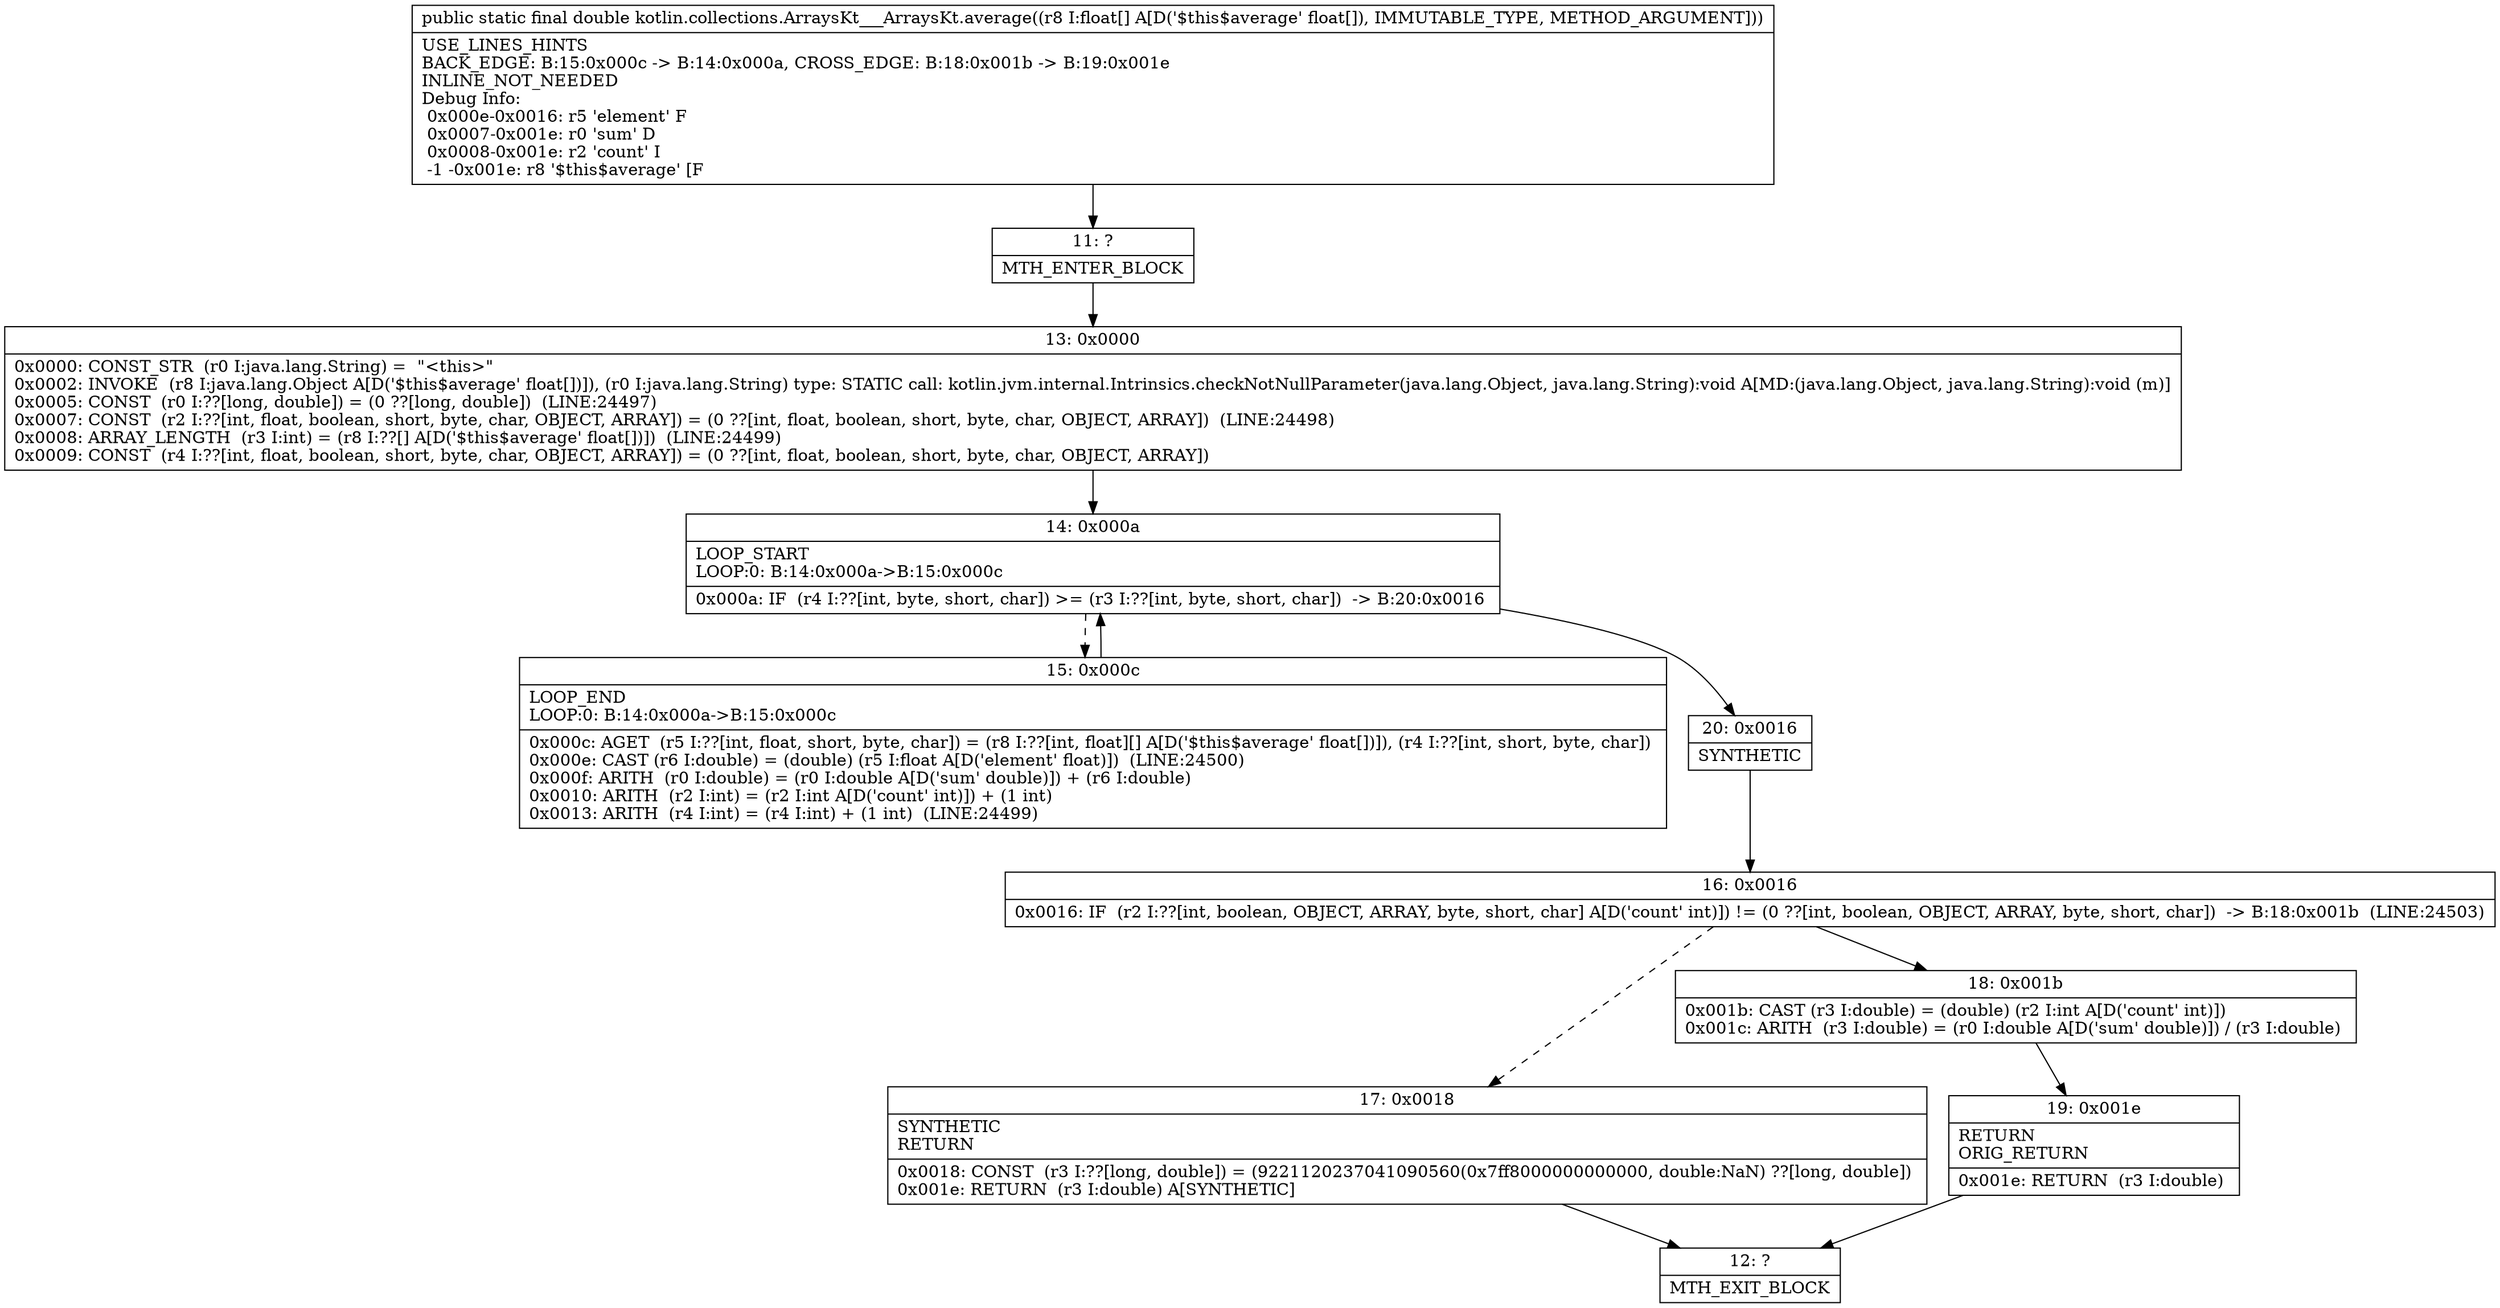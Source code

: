 digraph "CFG forkotlin.collections.ArraysKt___ArraysKt.average([F)D" {
Node_11 [shape=record,label="{11\:\ ?|MTH_ENTER_BLOCK\l}"];
Node_13 [shape=record,label="{13\:\ 0x0000|0x0000: CONST_STR  (r0 I:java.lang.String) =  \"\<this\>\" \l0x0002: INVOKE  (r8 I:java.lang.Object A[D('$this$average' float[])]), (r0 I:java.lang.String) type: STATIC call: kotlin.jvm.internal.Intrinsics.checkNotNullParameter(java.lang.Object, java.lang.String):void A[MD:(java.lang.Object, java.lang.String):void (m)]\l0x0005: CONST  (r0 I:??[long, double]) = (0 ??[long, double])  (LINE:24497)\l0x0007: CONST  (r2 I:??[int, float, boolean, short, byte, char, OBJECT, ARRAY]) = (0 ??[int, float, boolean, short, byte, char, OBJECT, ARRAY])  (LINE:24498)\l0x0008: ARRAY_LENGTH  (r3 I:int) = (r8 I:??[] A[D('$this$average' float[])])  (LINE:24499)\l0x0009: CONST  (r4 I:??[int, float, boolean, short, byte, char, OBJECT, ARRAY]) = (0 ??[int, float, boolean, short, byte, char, OBJECT, ARRAY]) \l}"];
Node_14 [shape=record,label="{14\:\ 0x000a|LOOP_START\lLOOP:0: B:14:0x000a\-\>B:15:0x000c\l|0x000a: IF  (r4 I:??[int, byte, short, char]) \>= (r3 I:??[int, byte, short, char])  \-\> B:20:0x0016 \l}"];
Node_15 [shape=record,label="{15\:\ 0x000c|LOOP_END\lLOOP:0: B:14:0x000a\-\>B:15:0x000c\l|0x000c: AGET  (r5 I:??[int, float, short, byte, char]) = (r8 I:??[int, float][] A[D('$this$average' float[])]), (r4 I:??[int, short, byte, char]) \l0x000e: CAST (r6 I:double) = (double) (r5 I:float A[D('element' float)])  (LINE:24500)\l0x000f: ARITH  (r0 I:double) = (r0 I:double A[D('sum' double)]) + (r6 I:double) \l0x0010: ARITH  (r2 I:int) = (r2 I:int A[D('count' int)]) + (1 int) \l0x0013: ARITH  (r4 I:int) = (r4 I:int) + (1 int)  (LINE:24499)\l}"];
Node_20 [shape=record,label="{20\:\ 0x0016|SYNTHETIC\l}"];
Node_16 [shape=record,label="{16\:\ 0x0016|0x0016: IF  (r2 I:??[int, boolean, OBJECT, ARRAY, byte, short, char] A[D('count' int)]) != (0 ??[int, boolean, OBJECT, ARRAY, byte, short, char])  \-\> B:18:0x001b  (LINE:24503)\l}"];
Node_17 [shape=record,label="{17\:\ 0x0018|SYNTHETIC\lRETURN\l|0x0018: CONST  (r3 I:??[long, double]) = (9221120237041090560(0x7ff8000000000000, double:NaN) ??[long, double]) \l0x001e: RETURN  (r3 I:double) A[SYNTHETIC]\l}"];
Node_12 [shape=record,label="{12\:\ ?|MTH_EXIT_BLOCK\l}"];
Node_18 [shape=record,label="{18\:\ 0x001b|0x001b: CAST (r3 I:double) = (double) (r2 I:int A[D('count' int)]) \l0x001c: ARITH  (r3 I:double) = (r0 I:double A[D('sum' double)]) \/ (r3 I:double) \l}"];
Node_19 [shape=record,label="{19\:\ 0x001e|RETURN\lORIG_RETURN\l|0x001e: RETURN  (r3 I:double) \l}"];
MethodNode[shape=record,label="{public static final double kotlin.collections.ArraysKt___ArraysKt.average((r8 I:float[] A[D('$this$average' float[]), IMMUTABLE_TYPE, METHOD_ARGUMENT]))  | USE_LINES_HINTS\lBACK_EDGE: B:15:0x000c \-\> B:14:0x000a, CROSS_EDGE: B:18:0x001b \-\> B:19:0x001e\lINLINE_NOT_NEEDED\lDebug Info:\l  0x000e\-0x0016: r5 'element' F\l  0x0007\-0x001e: r0 'sum' D\l  0x0008\-0x001e: r2 'count' I\l  \-1 \-0x001e: r8 '$this$average' [F\l}"];
MethodNode -> Node_11;Node_11 -> Node_13;
Node_13 -> Node_14;
Node_14 -> Node_15[style=dashed];
Node_14 -> Node_20;
Node_15 -> Node_14;
Node_20 -> Node_16;
Node_16 -> Node_17[style=dashed];
Node_16 -> Node_18;
Node_17 -> Node_12;
Node_18 -> Node_19;
Node_19 -> Node_12;
}

